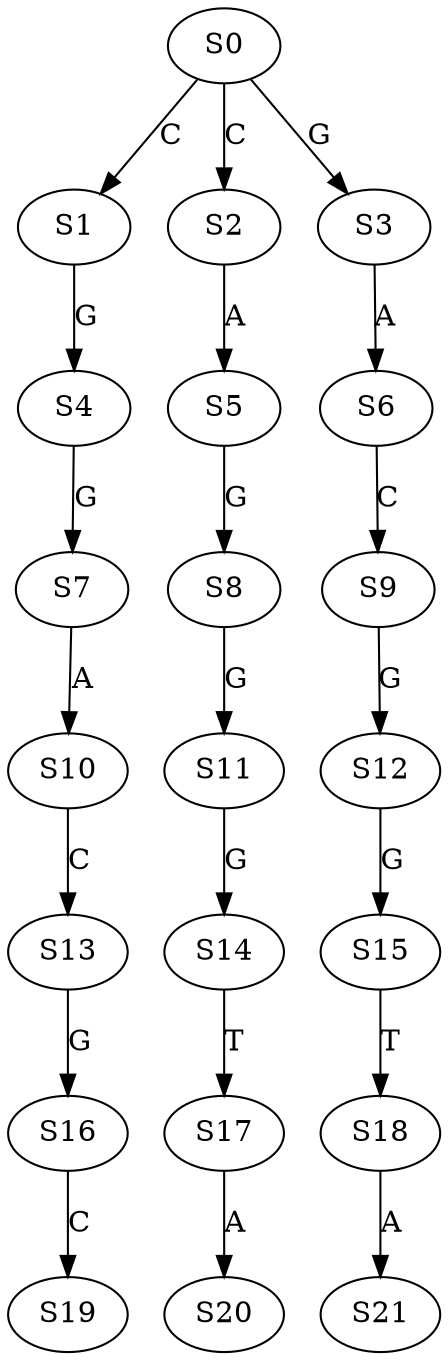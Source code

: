 strict digraph  {
	S0 -> S1 [ label = C ];
	S0 -> S2 [ label = C ];
	S0 -> S3 [ label = G ];
	S1 -> S4 [ label = G ];
	S2 -> S5 [ label = A ];
	S3 -> S6 [ label = A ];
	S4 -> S7 [ label = G ];
	S5 -> S8 [ label = G ];
	S6 -> S9 [ label = C ];
	S7 -> S10 [ label = A ];
	S8 -> S11 [ label = G ];
	S9 -> S12 [ label = G ];
	S10 -> S13 [ label = C ];
	S11 -> S14 [ label = G ];
	S12 -> S15 [ label = G ];
	S13 -> S16 [ label = G ];
	S14 -> S17 [ label = T ];
	S15 -> S18 [ label = T ];
	S16 -> S19 [ label = C ];
	S17 -> S20 [ label = A ];
	S18 -> S21 [ label = A ];
}
